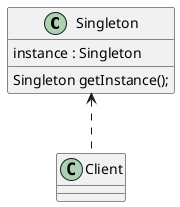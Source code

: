 @startuml

class Singleton {
instance : Singleton
Singleton getInstance();
}

class Client

Singleton <.. Client
@enduml